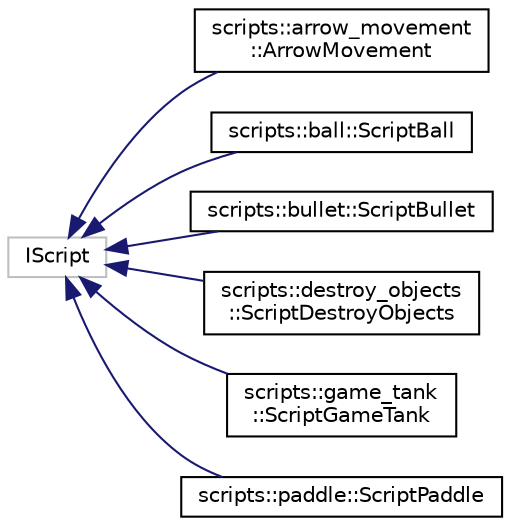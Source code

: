 digraph "Graphical Class Hierarchy"
{
 // LATEX_PDF_SIZE
  edge [fontname="Helvetica",fontsize="10",labelfontname="Helvetica",labelfontsize="10"];
  node [fontname="Helvetica",fontsize="10",shape=record];
  rankdir="LR";
  Node7 [label="IScript",height=0.2,width=0.4,color="grey75", fillcolor="white", style="filled",tooltip=" "];
  Node7 -> Node0 [dir="back",color="midnightblue",fontsize="10",style="solid",fontname="Helvetica"];
  Node0 [label="scripts::arrow_movement\l::ArrowMovement",height=0.2,width=0.4,color="black", fillcolor="white", style="filled",URL="$classscripts_1_1arrow__movement_1_1ArrowMovement.html",tooltip=" "];
  Node7 -> Node9 [dir="back",color="midnightblue",fontsize="10",style="solid",fontname="Helvetica"];
  Node9 [label="scripts::ball::ScriptBall",height=0.2,width=0.4,color="black", fillcolor="white", style="filled",URL="$classscripts_1_1ball_1_1ScriptBall.html",tooltip="Main game object Class."];
  Node7 -> Node10 [dir="back",color="midnightblue",fontsize="10",style="solid",fontname="Helvetica"];
  Node10 [label="scripts::bullet::ScriptBullet",height=0.2,width=0.4,color="black", fillcolor="white", style="filled",URL="$classscripts_1_1bullet_1_1ScriptBullet.html",tooltip=" "];
  Node7 -> Node11 [dir="back",color="midnightblue",fontsize="10",style="solid",fontname="Helvetica"];
  Node11 [label="scripts::destroy_objects\l::ScriptDestroyObjects",height=0.2,width=0.4,color="black", fillcolor="white", style="filled",URL="$classscripts_1_1destroy__objects_1_1ScriptDestroyObjects.html",tooltip=" "];
  Node7 -> Node12 [dir="back",color="midnightblue",fontsize="10",style="solid",fontname="Helvetica"];
  Node12 [label="scripts::game_tank\l::ScriptGameTank",height=0.2,width=0.4,color="black", fillcolor="white", style="filled",URL="$classscripts_1_1game__tank_1_1ScriptGameTank.html",tooltip=" "];
  Node7 -> Node13 [dir="back",color="midnightblue",fontsize="10",style="solid",fontname="Helvetica"];
  Node13 [label="scripts::paddle::ScriptPaddle",height=0.2,width=0.4,color="black", fillcolor="white", style="filled",URL="$classscripts_1_1paddle_1_1ScriptPaddle.html",tooltip="Main game object Class."];
}
